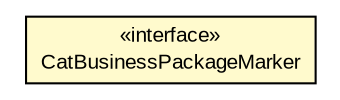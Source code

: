 #!/usr/local/bin/dot
#
# Class diagram 
# Generated by UMLGraph version R5_6 (http://www.umlgraph.org/)
#

digraph G {
	edge [fontname="arial",fontsize=10,labelfontname="arial",labelfontsize=10];
	node [fontname="arial",fontsize=10,shape=plaintext];
	nodesep=0.25;
	ranksep=0.5;
	// br.gov.to.sefaz.cat.business.CatBusinessPackageMarker
	c199 [label=<<table title="br.gov.to.sefaz.cat.business.CatBusinessPackageMarker" border="0" cellborder="1" cellspacing="0" cellpadding="2" port="p" bgcolor="lemonChiffon" href="./CatBusinessPackageMarker.html">
		<tr><td><table border="0" cellspacing="0" cellpadding="1">
<tr><td align="center" balign="center"> &#171;interface&#187; </td></tr>
<tr><td align="center" balign="center"> CatBusinessPackageMarker </td></tr>
		</table></td></tr>
		</table>>, URL="./CatBusinessPackageMarker.html", fontname="arial", fontcolor="black", fontsize=10.0];
}

